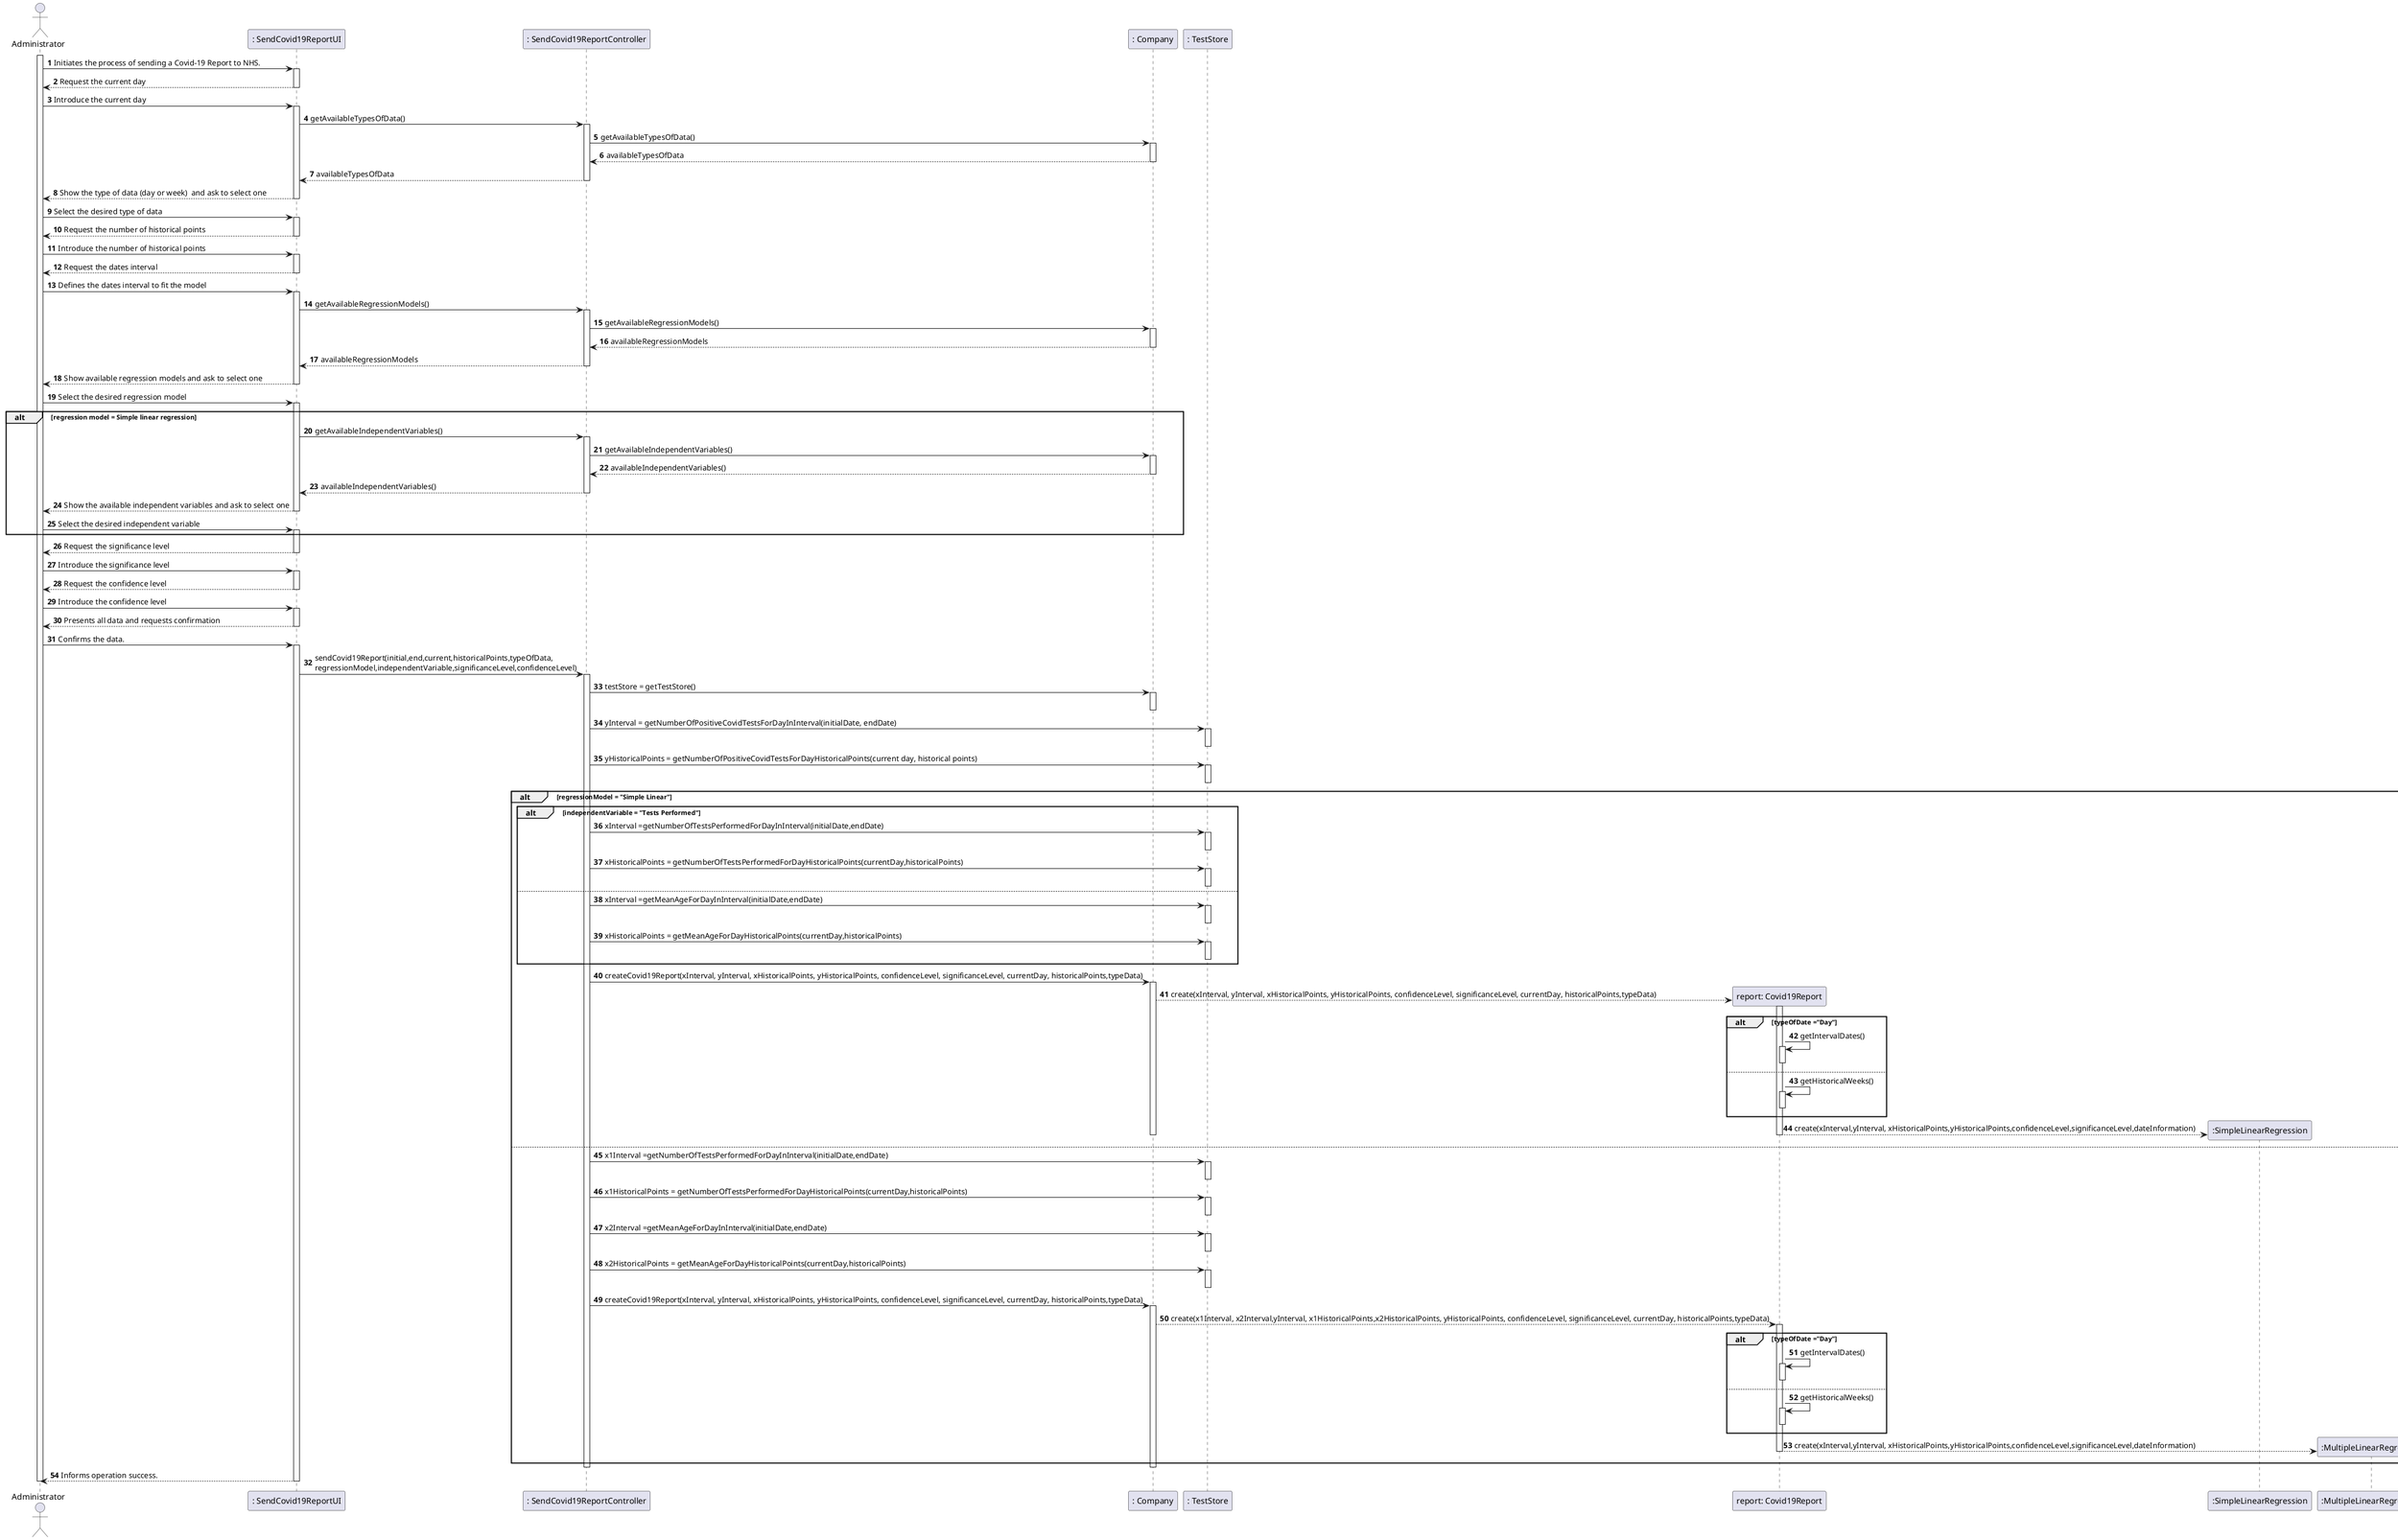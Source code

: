 @startuml
autonumber
'hide footbox
actor "Administrator" as ADMIN

participant ": SendCovid19ReportUI" as UI
participant ": SendCovid19ReportController" as CTRL
participant ": Company" as comp
participant ": TestStore" as store
participant "report: Covid19Report" as report
participant ":SimpleLinearRegression" as sRegression
participant ":MultipleLinearRegression" as mRegression

activate ADMIN
ADMIN -> UI : Initiates the process of sending a Covid-19 Report to NHS.
activate UI
UI --> ADMIN : Request the current day
deactivate UI

ADMIN -> UI : Introduce the current day
activate UI
UI -> CTRL : getAvailableTypesOfData()
activate CTRL
CTRL -> comp : getAvailableTypesOfData()
activate comp
comp --> CTRL : availableTypesOfData
deactivate comp
CTRL --> UI : availableTypesOfData
deactivate CTRL
UI --> ADMIN : Show the type of data (day or week)  and ask to select one
deactivate UI

ADMIN -> UI : Select the desired type of data
activate UI
UI --> ADMIN : Request the number of historical points
deactivate UI

ADMIN -> UI : Introduce the number of historical points
activate UI

UI --> ADMIN : Request the dates interval
deactivate UI

ADMIN -> UI : Defines the dates interval to fit the model
activate UI
UI -> CTRL : getAvailableRegressionModels()
activate CTRL
CTRL -> comp : getAvailableRegressionModels()
activate comp
comp --> CTRL : availableRegressionModels
deactivate comp
CTRL --> UI : availableRegressionModels
deactivate CTRL
UI --> ADMIN : Show available regression models and ask to select one
deactivate UI

ADMIN-> UI : Select the desired regression model
activate UI
alt regression model = Simple linear regression
UI -> CTRL : getAvailableIndependentVariables()
activate CTRL
CTRL -> comp : getAvailableIndependentVariables()
activate comp
comp --> CTRL : availableIndependentVariables()
deactivate comp
CTRL --> UI : availableIndependentVariables()
deactivate CTRL
UI --> ADMIN : Show the available independent variables and ask to select one
deactivate UI
ADMIN-> UI : Select the desired independent variable
activate UI
end

UI --> ADMIN : Request the significance level
deactivate UI

ADMIN -> UI : Introduce the significance level
activate UI

UI --> ADMIN : Request the confidence level
deactivate UI

ADMIN -> UI : Introduce the confidence level
activate UI

UI --> ADMIN :  Presents all data and requests confirmation
deactivate UI

ADMIN -> UI : Confirms the data.
activate UI
UI -> CTRL : sendCovid19Report(initial,end,current,historicalPoints,typeOfData,\nregressionModel,independentVariable,significanceLevel,confidenceLevel)
activate CTRL
CTRL -> comp : testStore = getTestStore()
activate comp
deactivate comp
CTRL -> store : yInterval = getNumberOfPositiveCovidTestsForDayInInterval(initialDate, endDate)
activate store
deactivate store
CTRL -> store : yHistoricalPoints = getNumberOfPositiveCovidTestsForDayHistoricalPoints(current day, historical points)
activate store
deactivate store
alt regressionModel = "Simple Linear"
alt independentVariable = "Tests Performed"
CTRL -> store : xInterval =getNumberOfTestsPerformedForDayInInterval(initialDate,endDate)
activate store
deactivate store
CTRL -> store : xHistoricalPoints = getNumberOfTestsPerformedForDayHistoricalPoints(currentDay,historicalPoints)
activate store
deactivate store
else
CTRL -> store : xInterval =getMeanAgeForDayInInterval(initialDate,endDate)
activate store
deactivate store
CTRL -> store : xHistoricalPoints = getMeanAgeForDayHistoricalPoints(currentDay,historicalPoints)
activate store
deactivate store
end
CTRL -> comp : createCovid19Report(xInterval, yInterval, xHistoricalPoints, yHistoricalPoints, confidenceLevel, significanceLevel, currentDay, historicalPoints,typeData)
activate comp
comp --> report** :create(xInterval, yInterval, xHistoricalPoints, yHistoricalPoints, confidenceLevel, significanceLevel, currentDay, historicalPoints,typeData)
alt typeOfDate ="Day"
activate report
report -> report : getIntervalDates()
activate report
deactivate report
else
report -> report : getHistoricalWeeks()
activate report
deactivate report
end
report --> sRegression** : create(xInterval,yInterval, xHistoricalPoints,yHistoricalPoints,confidenceLevel,significanceLevel,dateInformation)
deactivate report
deactivate comp

else

CTRL -> store : x1Interval =getNumberOfTestsPerformedForDayInInterval(initialDate,endDate)
activate store
deactivate store
CTRL -> store : x1HistoricalPoints = getNumberOfTestsPerformedForDayHistoricalPoints(currentDay,historicalPoints)
activate store
deactivate store

CTRL -> store : x2Interval =getMeanAgeForDayInInterval(initialDate,endDate)
activate store
deactivate store
CTRL -> store : x2HistoricalPoints = getMeanAgeForDayHistoricalPoints(currentDay,historicalPoints)
activate store
deactivate store
CTRL -> comp : createCovid19Report(xInterval, yInterval, xHistoricalPoints, yHistoricalPoints, confidenceLevel, significanceLevel, currentDay, historicalPoints,typeData)
activate comp
comp --> report :create(x1Interval, x2Interval,yInterval, x1HistoricalPoints,x2HistoricalPoints, yHistoricalPoints, confidenceLevel, significanceLevel, currentDay, historicalPoints,typeData)
activate report
alt typeOfDate ="Day"
report -> report : getIntervalDates()
activate report
deactivate report
else
report -> report : getHistoricalWeeks()
activate report
deactivate report
end
report --> mRegression** : create(xInterval,yInterval, xHistoricalPoints,yHistoricalPoints,confidenceLevel,significanceLevel,dateInformation)
deactivate report
end
deactivate comp
deactivate CTRL

deactivate comp

deactivate CTRL
UI --> ADMIN : Informs operation success.
deactivate UI

deactivate ADMIN

@enduml